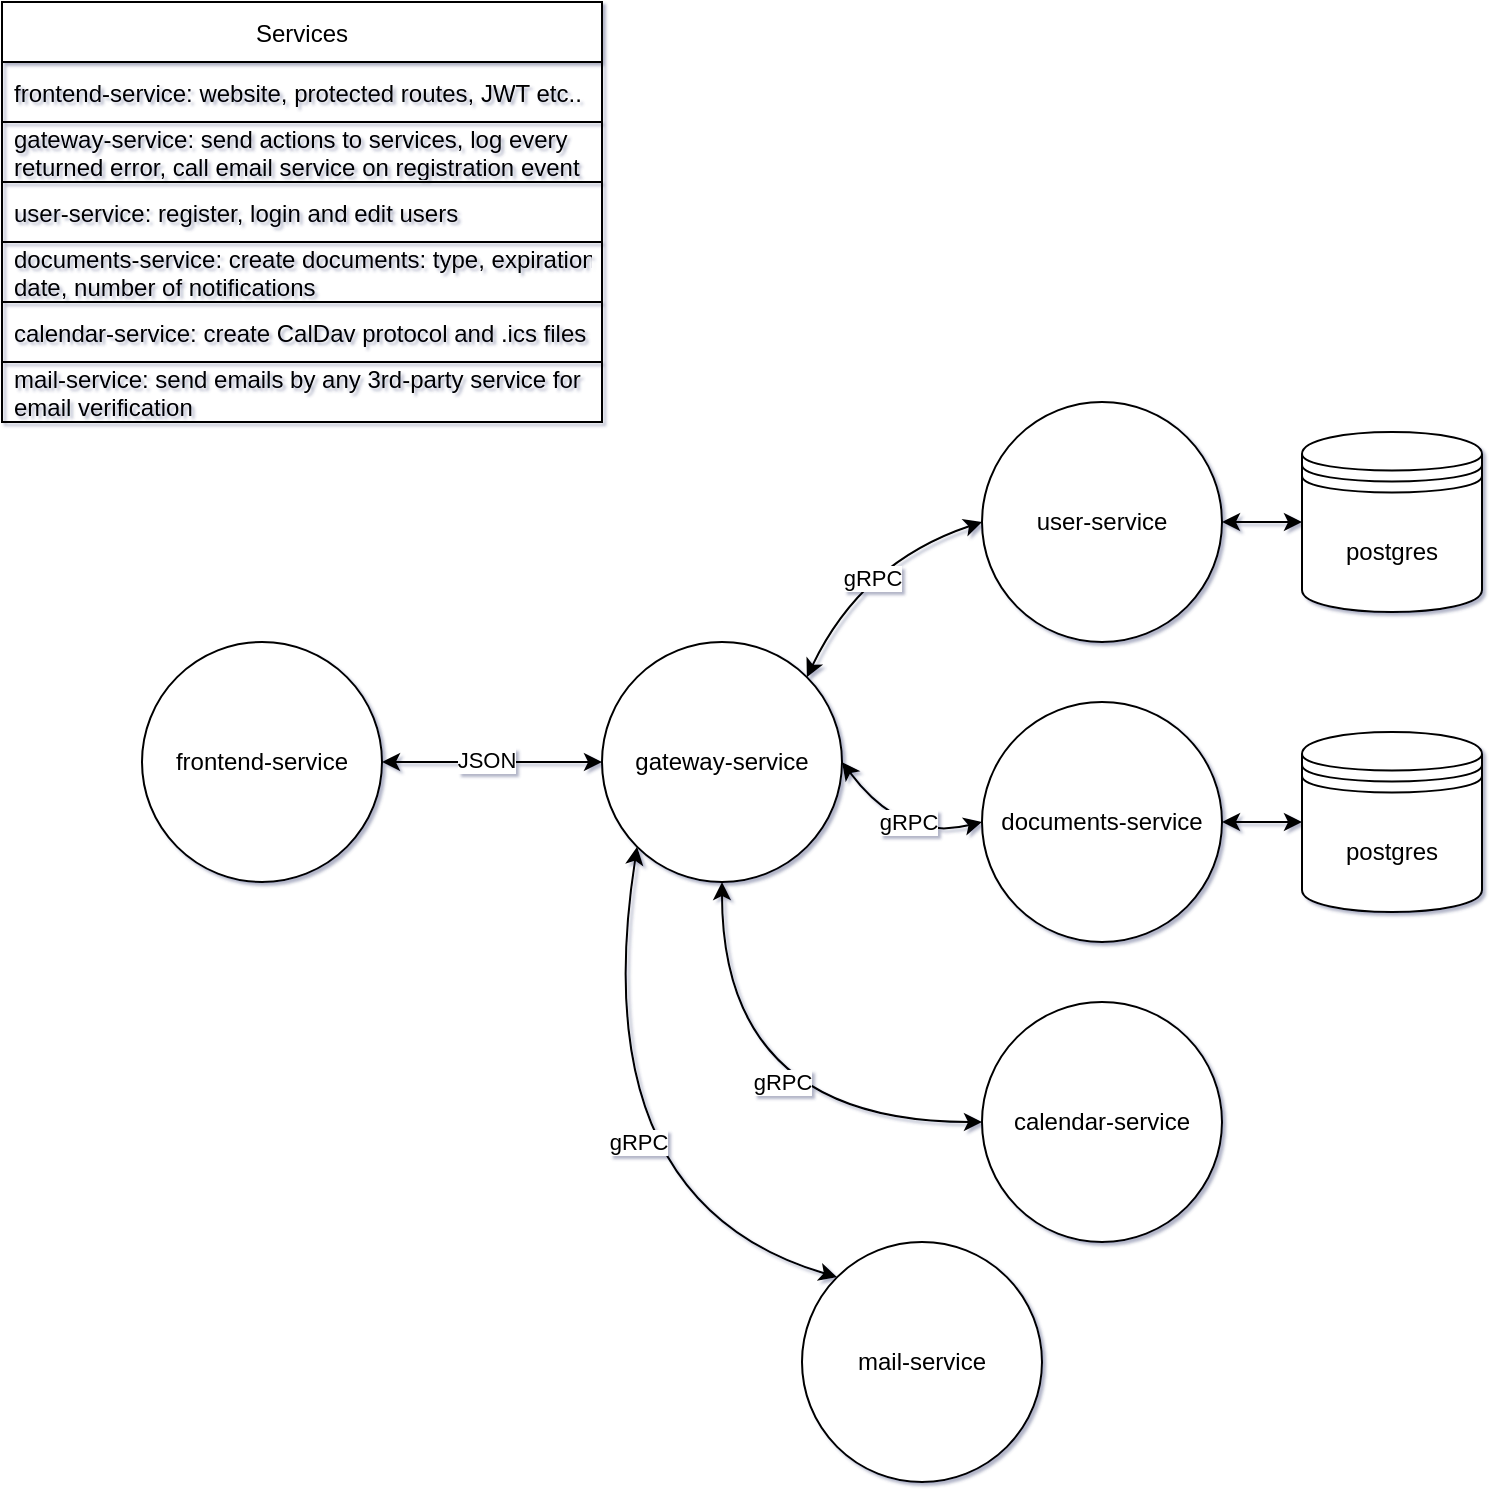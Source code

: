 <mxfile>
    <diagram id="2j475nTpU7DzQZQ7CHG9" name="Page-1">
        <mxGraphModel dx="634" dy="1508" grid="1" gridSize="10" guides="1" tooltips="1" connect="1" arrows="1" fold="1" page="1" pageScale="1" pageWidth="850" pageHeight="1100" background="#FFFFFF" math="0" shadow="1">
            <root>
                <mxCell id="0"/>
                <mxCell id="1" parent="0"/>
                <mxCell id="KC65NHqHegjByWBF8yLd-3" style="edgeStyle=orthogonalEdgeStyle;orthogonalLoop=1;jettySize=auto;html=1;exitX=1;exitY=0.5;exitDx=0;exitDy=0;entryX=0;entryY=0.5;entryDx=0;entryDy=0;rounded=1;startArrow=classic;startFill=1;" parent="1" source="KC65NHqHegjByWBF8yLd-1" target="KC65NHqHegjByWBF8yLd-2" edge="1">
                    <mxGeometry relative="1" as="geometry"/>
                </mxCell>
                <mxCell id="KC65NHqHegjByWBF8yLd-18" value="JSON" style="edgeLabel;html=1;align=center;verticalAlign=middle;resizable=0;points=[];" parent="KC65NHqHegjByWBF8yLd-3" vertex="1" connectable="0">
                    <mxGeometry x="-0.065" y="1" relative="1" as="geometry">
                        <mxPoint as="offset"/>
                    </mxGeometry>
                </mxCell>
                <mxCell id="KC65NHqHegjByWBF8yLd-1" value="frontend-service" style="ellipse;whiteSpace=wrap;html=1;aspect=fixed;" parent="1" vertex="1">
                    <mxGeometry x="100" y="130" width="120" height="120" as="geometry"/>
                </mxCell>
                <mxCell id="KC65NHqHegjByWBF8yLd-12" style="edgeStyle=orthogonalEdgeStyle;curved=1;orthogonalLoop=1;jettySize=auto;html=1;exitX=0.5;exitY=1;exitDx=0;exitDy=0;entryX=0;entryY=0.5;entryDx=0;entryDy=0;startArrow=classic;startFill=1;" parent="1" source="KC65NHqHegjByWBF8yLd-2" target="KC65NHqHegjByWBF8yLd-11" edge="1">
                    <mxGeometry relative="1" as="geometry"/>
                </mxCell>
                <mxCell id="KC65NHqHegjByWBF8yLd-13" value="gRPC" style="edgeLabel;html=1;align=center;verticalAlign=middle;resizable=0;points=[];" parent="KC65NHqHegjByWBF8yLd-12" vertex="1" connectable="0">
                    <mxGeometry x="-0.206" y="21" relative="1" as="geometry">
                        <mxPoint x="9" as="offset"/>
                    </mxGeometry>
                </mxCell>
                <mxCell id="KC65NHqHegjByWBF8yLd-53" style="edgeStyle=none;curved=1;sketch=0;orthogonalLoop=1;jettySize=auto;html=1;exitX=1;exitY=0.5;exitDx=0;exitDy=0;entryX=0;entryY=0.5;entryDx=0;entryDy=0;shadow=0;startArrow=classic;startFill=1;strokeWidth=1;" parent="1" source="KC65NHqHegjByWBF8yLd-2" target="KC65NHqHegjByWBF8yLd-9" edge="1">
                    <mxGeometry relative="1" as="geometry">
                        <Array as="points">
                            <mxPoint x="480" y="230"/>
                        </Array>
                    </mxGeometry>
                </mxCell>
                <mxCell id="KC65NHqHegjByWBF8yLd-54" value="gRPC" style="edgeLabel;html=1;align=center;verticalAlign=middle;resizable=0;points=[];" parent="KC65NHqHegjByWBF8yLd-53" vertex="1" connectable="0">
                    <mxGeometry x="0.118" y="-9" relative="1" as="geometry">
                        <mxPoint y="-19" as="offset"/>
                    </mxGeometry>
                </mxCell>
                <mxCell id="KC65NHqHegjByWBF8yLd-55" style="edgeStyle=none;curved=1;sketch=0;orthogonalLoop=1;jettySize=auto;html=1;exitX=1;exitY=0;exitDx=0;exitDy=0;entryX=0;entryY=0.5;entryDx=0;entryDy=0;shadow=0;startArrow=classic;startFill=1;strokeWidth=1;" parent="1" source="KC65NHqHegjByWBF8yLd-2" target="KC65NHqHegjByWBF8yLd-4" edge="1">
                    <mxGeometry relative="1" as="geometry">
                        <Array as="points">
                            <mxPoint x="460" y="90"/>
                        </Array>
                    </mxGeometry>
                </mxCell>
                <mxCell id="KC65NHqHegjByWBF8yLd-56" value="gRPC" style="edgeLabel;html=1;align=center;verticalAlign=middle;resizable=0;points=[];" parent="KC65NHqHegjByWBF8yLd-55" vertex="1" connectable="0">
                    <mxGeometry x="-0.084" y="-8" relative="1" as="geometry">
                        <mxPoint y="-1" as="offset"/>
                    </mxGeometry>
                </mxCell>
                <mxCell id="KC65NHqHegjByWBF8yLd-58" style="edgeStyle=none;curved=1;sketch=0;orthogonalLoop=1;jettySize=auto;html=1;exitX=0;exitY=1;exitDx=0;exitDy=0;entryX=0;entryY=0;entryDx=0;entryDy=0;shadow=0;startArrow=classic;startFill=1;strokeWidth=1;" parent="1" source="KC65NHqHegjByWBF8yLd-2" target="KC65NHqHegjByWBF8yLd-57" edge="1">
                    <mxGeometry relative="1" as="geometry">
                        <Array as="points">
                            <mxPoint x="320" y="410"/>
                        </Array>
                    </mxGeometry>
                </mxCell>
                <mxCell id="KC65NHqHegjByWBF8yLd-62" value="gRPC" style="edgeLabel;html=1;align=center;verticalAlign=middle;resizable=0;points=[];" parent="KC65NHqHegjByWBF8yLd-58" vertex="1" connectable="0">
                    <mxGeometry x="-0.068" y="23" relative="1" as="geometry">
                        <mxPoint as="offset"/>
                    </mxGeometry>
                </mxCell>
                <mxCell id="KC65NHqHegjByWBF8yLd-2" value="gateway-service" style="ellipse;whiteSpace=wrap;html=1;aspect=fixed;" parent="1" vertex="1">
                    <mxGeometry x="330" y="130" width="120" height="120" as="geometry"/>
                </mxCell>
                <mxCell id="KC65NHqHegjByWBF8yLd-46" style="edgeStyle=none;curved=1;sketch=0;orthogonalLoop=1;jettySize=auto;html=1;exitX=1;exitY=0.5;exitDx=0;exitDy=0;entryX=0;entryY=0.5;entryDx=0;entryDy=0;shadow=0;startArrow=classic;startFill=1;strokeWidth=1;" parent="1" source="KC65NHqHegjByWBF8yLd-4" target="KC65NHqHegjByWBF8yLd-45" edge="1">
                    <mxGeometry relative="1" as="geometry"/>
                </mxCell>
                <mxCell id="KC65NHqHegjByWBF8yLd-4" value="user-service" style="ellipse;whiteSpace=wrap;html=1;aspect=fixed;" parent="1" vertex="1">
                    <mxGeometry x="520" y="10" width="120" height="120" as="geometry"/>
                </mxCell>
                <mxCell id="KC65NHqHegjByWBF8yLd-42" style="edgeStyle=none;curved=1;sketch=0;orthogonalLoop=1;jettySize=auto;html=1;exitX=1;exitY=0.5;exitDx=0;exitDy=0;entryX=0;entryY=0.5;entryDx=0;entryDy=0;shadow=0;startArrow=classic;startFill=1;strokeWidth=1;" parent="1" source="KC65NHqHegjByWBF8yLd-9" target="KC65NHqHegjByWBF8yLd-41" edge="1">
                    <mxGeometry relative="1" as="geometry"/>
                </mxCell>
                <mxCell id="KC65NHqHegjByWBF8yLd-9" value="documents-service" style="ellipse;whiteSpace=wrap;html=1;aspect=fixed;" parent="1" vertex="1">
                    <mxGeometry x="520" y="160" width="120" height="120" as="geometry"/>
                </mxCell>
                <mxCell id="KC65NHqHegjByWBF8yLd-11" value="calendar-service" style="ellipse;whiteSpace=wrap;html=1;aspect=fixed;" parent="1" vertex="1">
                    <mxGeometry x="520" y="310" width="120" height="120" as="geometry"/>
                </mxCell>
                <mxCell id="KC65NHqHegjByWBF8yLd-48" style="edgeStyle=none;curved=1;sketch=0;orthogonalLoop=1;jettySize=auto;html=1;exitX=1;exitY=0.5;exitDx=0;exitDy=0;entryX=0;entryY=0.5;entryDx=0;entryDy=0;shadow=0;startArrow=classic;startFill=1;strokeWidth=1;" parent="1" edge="1">
                    <mxGeometry relative="1" as="geometry">
                        <mxPoint x="690" as="targetPoint"/>
                    </mxGeometry>
                </mxCell>
                <mxCell id="KC65NHqHegjByWBF8yLd-41" value="postgres" style="shape=datastore;whiteSpace=wrap;html=1;" parent="1" vertex="1">
                    <mxGeometry x="680" y="175" width="90" height="90" as="geometry"/>
                </mxCell>
                <mxCell id="KC65NHqHegjByWBF8yLd-45" value="postgres" style="shape=datastore;whiteSpace=wrap;html=1;" parent="1" vertex="1">
                    <mxGeometry x="680" y="25" width="90" height="90" as="geometry"/>
                </mxCell>
                <mxCell id="KC65NHqHegjByWBF8yLd-57" value="mail-service" style="ellipse;whiteSpace=wrap;html=1;aspect=fixed;" parent="1" vertex="1">
                    <mxGeometry x="430" y="430" width="120" height="120" as="geometry"/>
                </mxCell>
                <mxCell id="KC65NHqHegjByWBF8yLd-63" value="Services" style="swimlane;fontStyle=0;childLayout=stackLayout;horizontal=1;startSize=30;horizontalStack=0;resizeParent=1;resizeParentMax=0;resizeLast=0;collapsible=1;marginBottom=0;" parent="1" vertex="1">
                    <mxGeometry x="30" y="-190" width="300" height="210" as="geometry">
                        <mxRectangle x="20" y="280" width="90" height="30" as="alternateBounds"/>
                    </mxGeometry>
                </mxCell>
                <mxCell id="KC65NHqHegjByWBF8yLd-64" value="frontend-service: website, protected routes, JWT etc.." style="text;strokeColor=default;fillColor=none;align=left;verticalAlign=middle;spacingLeft=4;spacingRight=4;overflow=hidden;points=[[0,0.5],[1,0.5]];portConstraint=eastwest;rotatable=0;spacingTop=0;spacing=2;spacingBottom=0;" parent="KC65NHqHegjByWBF8yLd-63" vertex="1">
                    <mxGeometry y="30" width="300" height="30" as="geometry"/>
                </mxCell>
                <mxCell id="KC65NHqHegjByWBF8yLd-65" value="gateway-service: send actions to services, log every&#10;returned error, call email service on registration event" style="text;strokeColor=default;fillColor=none;align=left;verticalAlign=middle;spacingLeft=4;spacingRight=4;overflow=hidden;points=[[0,0.5],[1,0.5]];portConstraint=eastwest;rotatable=0;spacingTop=0;spacing=2;spacingBottom=0;" parent="KC65NHqHegjByWBF8yLd-63" vertex="1">
                    <mxGeometry y="60" width="300" height="30" as="geometry"/>
                </mxCell>
                <mxCell id="KC65NHqHegjByWBF8yLd-67" value="user-service: register, login and edit users" style="text;strokeColor=default;fillColor=none;align=left;verticalAlign=middle;spacingLeft=4;spacingRight=4;overflow=hidden;points=[[0,0.5],[1,0.5]];portConstraint=eastwest;rotatable=0;spacingTop=0;spacing=2;spacingBottom=0;" parent="KC65NHqHegjByWBF8yLd-63" vertex="1">
                    <mxGeometry y="90" width="300" height="30" as="geometry"/>
                </mxCell>
                <mxCell id="KC65NHqHegjByWBF8yLd-68" value="documents-service: create documents: type, expiration&#10;date, number of notifications" style="text;strokeColor=default;fillColor=none;align=left;verticalAlign=middle;spacingLeft=4;spacingRight=4;overflow=hidden;points=[[0,0.5],[1,0.5]];portConstraint=eastwest;rotatable=0;" parent="KC65NHqHegjByWBF8yLd-63" vertex="1">
                    <mxGeometry y="120" width="300" height="30" as="geometry"/>
                </mxCell>
                <mxCell id="KC65NHqHegjByWBF8yLd-69" value="calendar-service: create CalDav protocol and .ics files " style="text;strokeColor=default;fillColor=none;align=left;verticalAlign=middle;spacingLeft=4;spacingRight=4;overflow=hidden;points=[[0,0.5],[1,0.5]];portConstraint=eastwest;rotatable=0;spacingTop=0;spacing=2;spacingBottom=0;" parent="KC65NHqHegjByWBF8yLd-63" vertex="1">
                    <mxGeometry y="150" width="300" height="30" as="geometry"/>
                </mxCell>
                <mxCell id="KC65NHqHegjByWBF8yLd-71" value="mail-service: send emails by any 3rd-party service for&#10;email verification" style="text;strokeColor=none;fillColor=none;align=left;verticalAlign=middle;spacingLeft=4;spacingRight=4;overflow=hidden;points=[[0,0.5],[1,0.5]];portConstraint=eastwest;rotatable=0;spacingTop=0;spacing=2;spacingBottom=0;" parent="KC65NHqHegjByWBF8yLd-63" vertex="1">
                    <mxGeometry y="180" width="300" height="30" as="geometry"/>
                </mxCell>
            </root>
        </mxGraphModel>
    </diagram>
</mxfile>